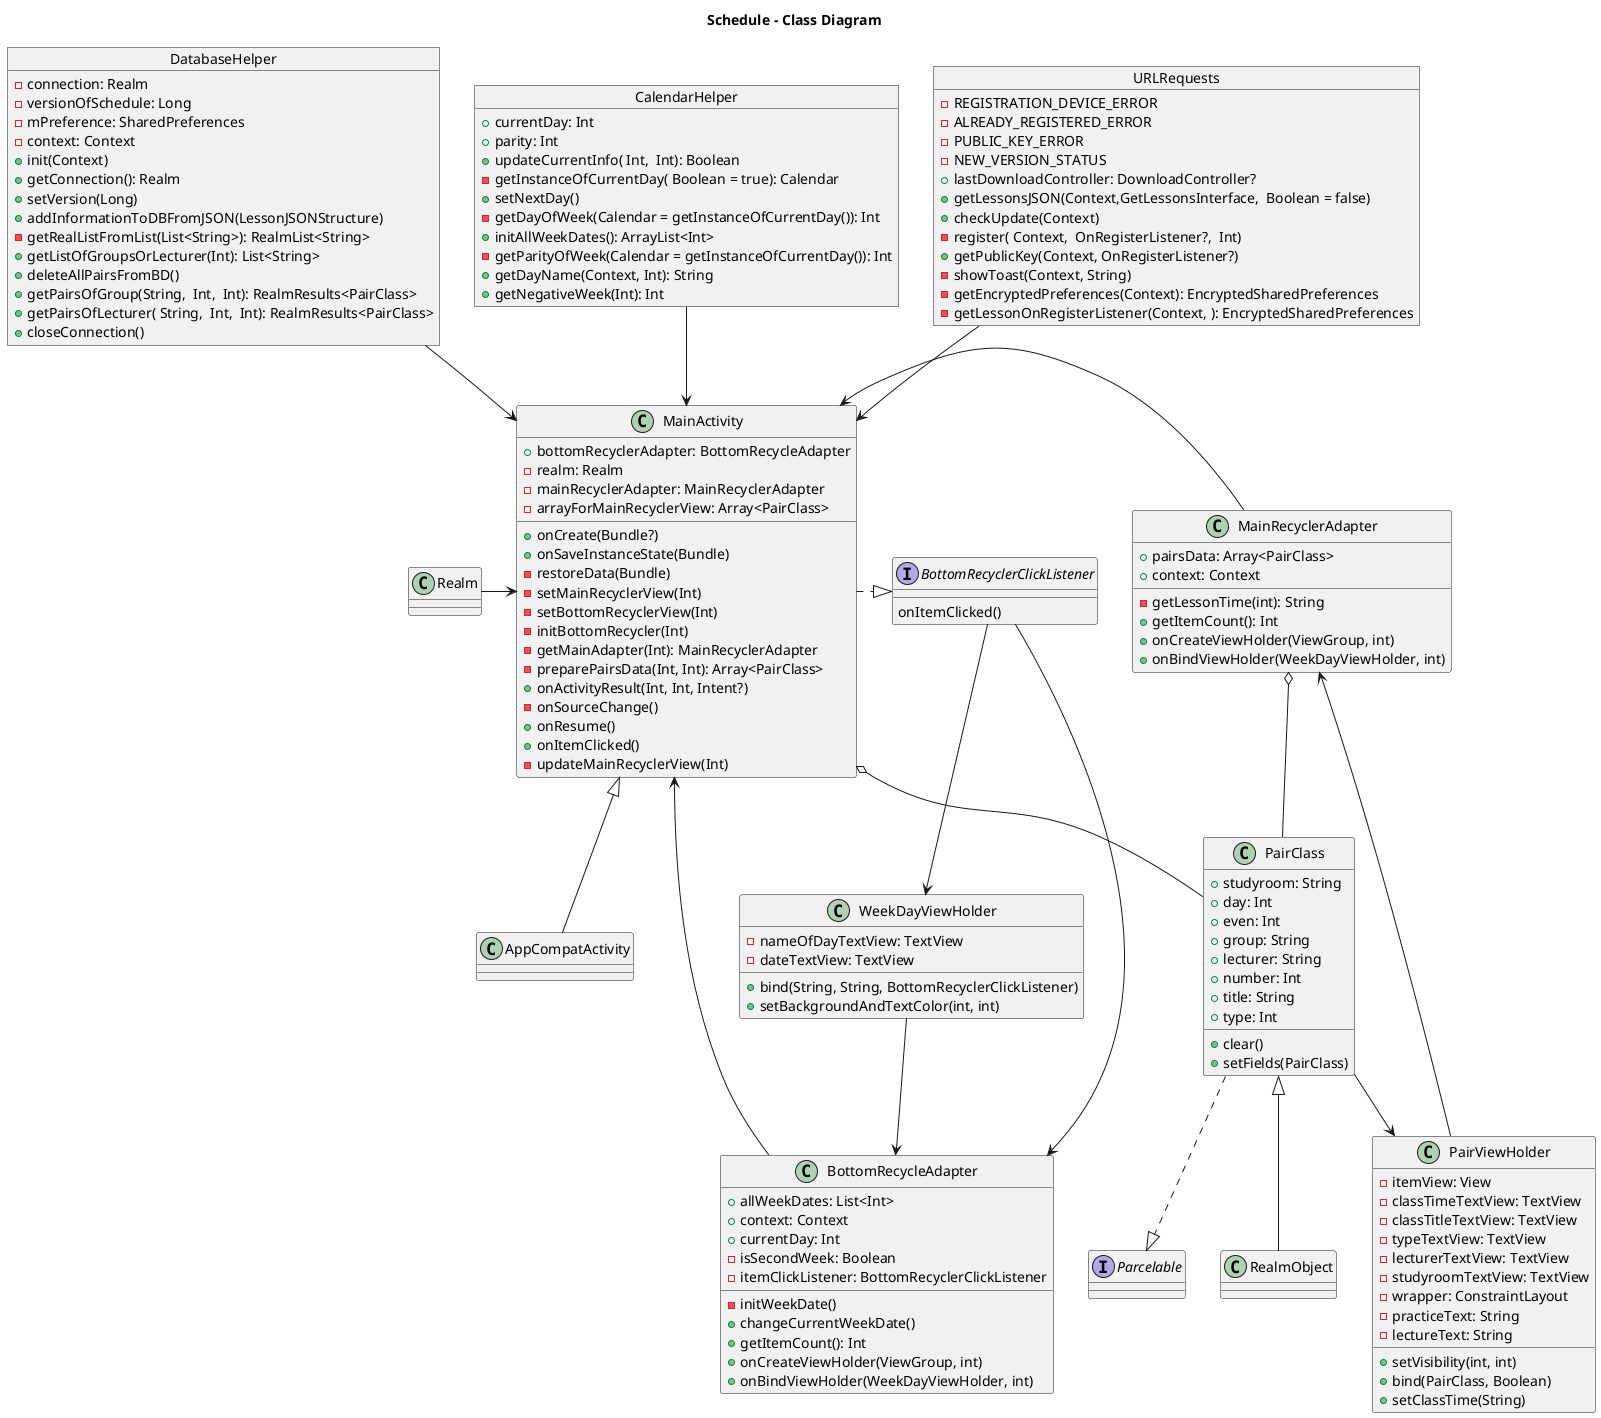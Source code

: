 @startuml

title Schedule - Class Diagram

interface BottomRecyclerClickListener {
    onItemClicked()
}

interface Parcelable

class AppCompatActivity
class Realm
class WeekDayViewHolder{
    -nameOfDayTextView: TextView
    -dateTextView: TextView
    +bind(String, String, BottomRecyclerClickListener)
    +setBackgroundAndTextColor(int, int)
}

class BottomRecycleAdapter {
    + allWeekDates: List<Int>
    + context: Context
    + currentDay: Int
    - isSecondWeek: Boolean
    - itemClickListener: BottomRecyclerClickListener
    - initWeekDate()
    + changeCurrentWeekDate()
    +getItemCount(): Int
    +onCreateViewHolder(ViewGroup, int)
    +onBindViewHolder(WeekDayViewHolder, int)
}
WeekDayViewHolder --> BottomRecycleAdapter
BottomRecycleAdapter --> MainActivity

class RealmObject

class PairClass {
    + studyroom: String
    + day: Int
    + even: Int
    + group: String
    + lecturer: String
    + number: Int
    + title: String
    + type: Int
    +clear()
    +setFields(PairClass)
}
PairClass ..|> Parcelable
PairClass <|-- RealmObject
MainRecyclerAdapter o-- PairClass
BottomRecyclerClickListener --> WeekDayViewHolder
BottomRecyclerClickListener --> BottomRecycleAdapter

class PairViewHolder {
    -itemView: View
    - classTimeTextView: TextView
    - classTitleTextView: TextView
    - typeTextView: TextView
    - lecturerTextView: TextView
    - studyroomTextView: TextView
    - wrapper: ConstraintLayout
    - practiceText: String
    - lectureText: String
    + setVisibility(int, int)
    + bind(PairClass, Boolean)
    + setClassTime(String)
}

PairClass -->  PairViewHolder
PairViewHolder --> MainRecyclerAdapter

class MainRecyclerAdapter {
    +pairsData: Array<PairClass>
    +context: Context
    -getLessonTime(int): String
    +getItemCount(): Int
    +onCreateViewHolder(ViewGroup, int)
    +onBindViewHolder(WeekDayViewHolder, int)
}
MainRecyclerAdapter --left> MainActivity

object DatabaseHelper {
- connection: Realm
- versionOfSchedule: Long
- mPreference: SharedPreferences
- context: Context
+init(Context)
+getConnection(): Realm
+setVersion(Long)
+addInformationToDBFromJSON(LessonJSONStructure)
-getRealListFromList(List<String>): RealmList<String>
+getListOfGroupsOrLecturer(Int): List<String>
+deleteAllPairsFromBD()
+getPairsOfGroup(String,  Int,  Int): RealmResults<PairClass>
+getPairsOfLecturer( String,  Int,  Int): RealmResults<PairClass>
+closeConnection()
}

object CalendarHelper {
    +currentDay: Int
    +parity: Int
    +updateCurrentInfo( Int,  Int): Boolean
    -getInstanceOfCurrentDay( Boolean = true): Calendar
    +setNextDay()
    -getDayOfWeek(Calendar = getInstanceOfCurrentDay()): Int
    +initAllWeekDates(): ArrayList<Int>
    -getParityOfWeek(Calendar = getInstanceOfCurrentDay()): Int
    +getDayName(Context, Int): String
    +getNegativeWeek(Int): Int
}

object URLRequests {
    - REGISTRATION_DEVICE_ERROR
    - ALREADY_REGISTERED_ERROR
    - PUBLIC_KEY_ERROR
    - NEW_VERSION_STATUS
    +lastDownloadController: DownloadController?
    +getLessonsJSON(Context,GetLessonsInterface,  Boolean = false)
    +checkUpdate(Context)
    -register( Context,  OnRegisterListener?,  Int)
    +getPublicKey(Context, OnRegisterListener?)
    -showToast(Context, String)
    -getEncryptedPreferences(Context): EncryptedSharedPreferences
    -getLessonOnRegisterListener(Context, ): EncryptedSharedPreferences
}

class MainActivity{
    + bottomRecyclerAdapter: BottomRecycleAdapter
    - realm: Realm
    - mainRecyclerAdapter: MainRecyclerAdapter
    - arrayForMainRecyclerView: Array<PairClass>
    +onCreate(Bundle?)
    +onSaveInstanceState(Bundle)
    -restoreData(Bundle)
    -setMainRecyclerView(Int)
    -setBottomRecyclerView(Int)
    -initBottomRecycler(Int)
    -getMainAdapter(Int): MainRecyclerAdapter
    -preparePairsData(Int, Int): Array<PairClass>
    +onActivityResult(Int, Int, Intent?)
    -onSourceChange()
    +onResume()
    +onItemClicked()
    -updateMainRecyclerView(Int)
}

MainActivity <|-- AppCompatActivity
MainActivity ..right|> BottomRecyclerClickListener
Realm --right> MainActivity
MainActivity o-- PairClass
CalendarHelper --> MainActivity
DatabaseHelper --> MainActivity
URLRequests --> MainActivity

@enduml